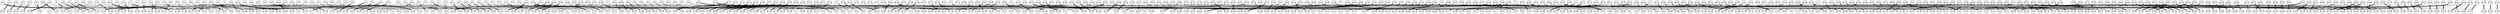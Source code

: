 // Time for parse the graph: 0.236014
// Number of varialbes:364
// Resulting graph:
// Number of variables:364
// Execution time: 0
// Return code: 0
graph ColumnSteady{
node[shape=circle,fixedsize=1]
edge[color="gray", style="setlinewidth(2)"]
	"f0"--"x11" "f0"--"x22" "f0"--"x33" "f0"--"x34" "f0"--"x36" "f0"--"x77" "f0"--"x88" 
	"f1"--"x12" "f1"--"x23" "f1"--"x37" "f1"--"x38" "f1"--"x40" "f1"--"x78" "f1"--"x89" 
	"f2"--"x13" "f2"--"x24" "f2"--"x41" "f2"--"x42" "f2"--"x44" "f2"--"x79" "f2"--"x90" 
	"f3"--"x14" "f3"--"x25" "f3"--"x45" "f3"--"x46" "f3"--"x48" "f3"--"x80" "f3"--"x91" 
	"f4"--"x15" "f4"--"x26" "f4"--"x49" "f4"--"x50" "f4"--"x52" "f4"--"x81" "f4"--"x92" 
	"f5"--"x16" "f5"--"x27" "f5"--"x53" "f5"--"x54" "f5"--"x56" "f5"--"x82" "f5"--"x93" 
	"f6"--"x17" "f6"--"x28" "f6"--"x57" "f6"--"x58" "f6"--"x60" "f6"--"x83" "f6"--"x94" 
	"f7"--"x18" "f7"--"x29" "f7"--"x61" "f7"--"x62" "f7"--"x63" "f7"--"x64" "f7"--"x95" 
	"f8"--"x19" "f8"--"x30" "f8"--"x65" "f8"--"x66" "f8"--"x68" "f8"--"x85" "f8"--"x96" 
	"f9"--"x20" "f9"--"x31" "f9"--"x69" "f9"--"x70" "f9"--"x72" "f9"--"x86" "f9"--"x97" 
	"f10"--"x21" "f10"--"x32" "f10"--"x74" "f10"--"x75" "f10"--"x76" "f10"--"x87" "f10"--"x98" 
	"f11"--"x110" "f11"--"x121" "f11"--"x132" "f11"--"x133" "f11"--"x134" "f11"--"x135" "f11"--"x187" 
	"f12"--"x111" "f12"--"x122" "f12"--"x136" "f12"--"x137" "f12"--"x138" "f12"--"x139" "f12"--"x188" 
	"f13"--"x112" "f13"--"x123" "f13"--"x140" "f13"--"x141" "f13"--"x142" "f13"--"x143" "f13"--"x189" 
	"f14"--"x113" "f14"--"x124" "f14"--"x144" "f14"--"x145" "f14"--"x146" "f14"--"x147" "f14"--"x190" 
	"f15"--"x114" "f15"--"x125" "f15"--"x148" "f15"--"x149" "f15"--"x150" "f15"--"x151" "f15"--"x191" 
	"f16"--"x115" "f16"--"x126" "f16"--"x152" "f16"--"x153" "f16"--"x154" "f16"--"x155" "f16"--"x192" 
	"f17"--"x116" "f17"--"x127" "f17"--"x156" "f17"--"x157" "f17"--"x158" "f17"--"x159" "f17"--"x193" 
	"f18"--"x117" "f18"--"x128" "f18"--"x160" "f18"--"x161" "f18"--"x162" "f18"--"x163" "f18"--"x194" 
	"f19"--"x118" "f19"--"x129" "f19"--"x164" "f19"--"x165" "f19"--"x166" "f19"--"x167" "f19"--"x195" 
	"f20"--"x119" "f20"--"x130" "f20"--"x168" "f20"--"x169" "f20"--"x170" "f20"--"x171" "f20"--"x196" 
	"f21"--"x120" "f21"--"x131" "f21"--"x172" "f21"--"x173" "f21"--"x174" "f21"--"x175" "f21"--"x197" 
	"f22"--"x33" "f22"--"x198" 
	"f23"--"x34" "f23"--"x198" 
	"f24"--"x35" "f24"--"x198" 
	"f25"--"x36" "f25"--"x198" 
	"f26"--"x11" "f26"--"x231" "f26"--"x232" "f26"--"x233" "f26"--"x234" 
	"f27"--"x0" "f27"--"x33" "f27"--"x99" "f27"--"x100" "f27"--"x132" "f27"--"x220" "f27"--"x336" "f27"--"x339" "f27"--"x355" "f27"--"x358" 
	"f28"--"x0" "f28"--"x34" "f28"--"x99" "f28"--"x133" "f28"--"x137" "f28"--"x220" "f28"--"x336" "f28"--"x340" "f28"--"x355" "f28"--"x359" 
	"f29"--"x35" "f29"--"x99" "f29"--"x100" "f29"--"x134" "f29"--"x138" "f29"--"x220" "f29"--"x336" "f29"--"x341" "f29"--"x355" "f29"--"x360" 
	"f30"--"x0" "f30"--"x36" "f30"--"x99" "f30"--"x100" "f30"--"x135" "f30"--"x220" "f30"--"x336" "f30"--"x342" "f30"--"x355" "f30"--"x361" 
	"f31"--"x0" "f31"--"x77" "f31"--"x100" "f31"--"x176" "f31"--"x177" "f31"--"x220" "f31"--"x336" "f31"--"x343" "f31"--"x355" "f31"--"x362" 
	"f32"--"x33" "f32"--"x34" "f32"--"x35" 
	"f33"--"x33" "f33"--"x34" "f33"--"x35" "f33"--"x36" "f33"--"x132" "f33"--"x133" "f33"--"x134" 
	"f34"--"x11" "f34"--"x22" "f34"--"x33" "f34"--"x34" "f34"--"x35" "f34"--"x36" 
	"f35"--"x110" "f35"--"x121" "f35"--"x132" "f35"--"x133" "f35"--"x134" "f35"--"x135" 
	"f36"--"x22" "f36"--"x33" "f36"--"x34" "f36"--"x35" "f36"--"x36" "f36"--"x110" "f36"--"x121" "f36"--"x132" "f36"--"x133" "f36"--"x134" "f36"--"x135" 
	"f37"--"x11" "f37"--"x22" "f37"--"x33" "f37"--"x34" "f37"--"x35" "f37"--"x36" "f37"--"x110" "f37"--"x121" "f37"--"x132" "f37"--"x133" "f37"--"x135" 
	"f38"--"x11" "f38"--"x22" "f38"--"x33" "f38"--"x35" "f38"--"x36" "f38"--"x110" "f38"--"x121" "f38"--"x132" "f38"--"x133" "f38"--"x134" "f38"--"x135" 
	"f39"--"x11" "f39"--"x22" "f39"--"x34" "f39"--"x35" "f39"--"x36" "f39"--"x110" "f39"--"x121" "f39"--"x132" "f39"--"x133" "f39"--"x134" "f39"--"x135" 
	"f40"--"x11" 
	"f41"--"x22" 
	
	
	"f44"--"x37" "f44"--"x199" 
	"f45"--"x38" "f45"--"x199" 
	"f46"--"x39" "f46"--"x199" 
	"f47"--"x40" "f47"--"x199" 
	"f48"--"x12" "f48"--"x235" "f48"--"x236" "f48"--"x237" "f48"--"x238" 
	"f49"--"x0" "f49"--"x1" "f49"--"x33" "f49"--"x37" "f49"--"x100" "f49"--"x101" "f49"--"x136" "f49"--"x221" "f49"--"x355" "f49"--"x358" 
	"f50"--"x0" "f50"--"x1" "f50"--"x34" "f50"--"x38" "f50"--"x100" "f50"--"x137" "f50"--"x141" "f50"--"x221" "f50"--"x355" "f50"--"x359" 
	"f51"--"x0" "f51"--"x35" "f51"--"x39" "f51"--"x100" "f51"--"x101" "f51"--"x138" "f51"--"x142" "f51"--"x221" "f51"--"x355" "f51"--"x360" 
	"f52"--"x0" "f52"--"x1" "f52"--"x36" "f52"--"x40" "f52"--"x100" "f52"--"x101" "f52"--"x139" "f52"--"x221" "f52"--"x355" "f52"--"x361" 
	"f53"--"x0" "f53"--"x1" "f53"--"x78" "f53"--"x100" "f53"--"x101" "f53"--"x177" "f53"--"x178" "f53"--"x221" "f53"--"x355" "f53"--"x362" 
	"f54"--"x37" "f54"--"x38" "f54"--"x39" 
	"f55"--"x37" "f55"--"x38" "f55"--"x39" "f55"--"x40" "f55"--"x136" "f55"--"x138" "f55"--"x139" 
	"f56"--"x12" "f56"--"x23" "f56"--"x37" "f56"--"x38" "f56"--"x39" "f56"--"x40" 
	"f57"--"x111" "f57"--"x122" "f57"--"x136" "f57"--"x137" "f57"--"x138" "f57"--"x139" 
	"f58"--"x12" "f58"--"x23" "f58"--"x37" "f58"--"x38" "f58"--"x39" "f58"--"x40" "f58"--"x111" "f58"--"x122" "f58"--"x136" "f58"--"x137" "f58"--"x139" 
	"f59"--"x12" "f59"--"x23" "f59"--"x38" "f59"--"x39" "f59"--"x40" "f59"--"x111" "f59"--"x122" "f59"--"x136" "f59"--"x137" "f59"--"x138" "f59"--"x139" 
	"f60"--"x23" "f60"--"x37" "f60"--"x38" "f60"--"x39" "f60"--"x40" "f60"--"x111" "f60"--"x122" "f60"--"x136" "f60"--"x137" "f60"--"x138" "f60"--"x139" 
	"f61"--"x12" "f61"--"x23" "f61"--"x37" "f61"--"x39" "f61"--"x40" "f61"--"x111" "f61"--"x122" "f61"--"x136" "f61"--"x137" "f61"--"x138" "f61"--"x139" 
	"f62"--"x12" 
	"f63"--"x23" 
	
	
	"f66"--"x41" "f66"--"x200" 
	"f67"--"x42" "f67"--"x200" 
	"f68"--"x43" "f68"--"x200" 
	"f69"--"x44" "f69"--"x200" 
	"f70"--"x13" "f70"--"x239" "f70"--"x240" "f70"--"x241" "f70"--"x242" 
	"f71"--"x1" "f71"--"x2" "f71"--"x37" "f71"--"x41" "f71"--"x101" "f71"--"x102" "f71"--"x140" "f71"--"x222" "f71"--"x355" "f71"--"x358" 
	"f72"--"x1" "f72"--"x2" "f72"--"x38" "f72"--"x42" "f72"--"x101" "f72"--"x141" "f72"--"x145" "f72"--"x222" "f72"--"x355" "f72"--"x359" 
	"f73"--"x1" "f73"--"x39" "f73"--"x43" "f73"--"x101" "f73"--"x102" "f73"--"x142" "f73"--"x146" "f73"--"x222" "f73"--"x355" "f73"--"x360" 
	"f74"--"x1" "f74"--"x2" "f74"--"x40" "f74"--"x44" "f74"--"x101" "f74"--"x102" "f74"--"x143" "f74"--"x222" "f74"--"x355" "f74"--"x361" 
	"f75"--"x1" "f75"--"x2" "f75"--"x79" "f75"--"x101" "f75"--"x102" "f75"--"x178" "f75"--"x179" "f75"--"x222" "f75"--"x355" "f75"--"x362" 
	"f76"--"x41" "f76"--"x42" "f76"--"x43" 
	"f77"--"x41" "f77"--"x42" "f77"--"x43" "f77"--"x44" "f77"--"x140" "f77"--"x142" "f77"--"x143" 
	"f78"--"x13" "f78"--"x24" "f78"--"x41" "f78"--"x42" "f78"--"x43" "f78"--"x44" 
	"f79"--"x112" "f79"--"x123" "f79"--"x140" "f79"--"x141" "f79"--"x142" "f79"--"x143" 
	"f80"--"x13" "f80"--"x24" "f80"--"x41" "f80"--"x42" "f80"--"x43" "f80"--"x44" "f80"--"x112" "f80"--"x123" "f80"--"x140" "f80"--"x141" "f80"--"x143" 
	"f81"--"x13" "f81"--"x24" "f81"--"x42" "f81"--"x43" "f81"--"x44" "f81"--"x112" "f81"--"x123" "f81"--"x140" "f81"--"x141" "f81"--"x142" "f81"--"x143" 
	"f82"--"x24" "f82"--"x41" "f82"--"x42" "f82"--"x43" "f82"--"x44" "f82"--"x112" "f82"--"x123" "f82"--"x140" "f82"--"x141" "f82"--"x142" "f82"--"x143" 
	"f83"--"x13" "f83"--"x24" "f83"--"x41" "f83"--"x43" "f83"--"x44" "f83"--"x112" "f83"--"x123" "f83"--"x140" "f83"--"x141" "f83"--"x142" "f83"--"x143" 
	"f84"--"x13" 
	"f85"--"x24" 
	
	
	"f88"--"x45" "f88"--"x201" 
	"f89"--"x46" "f89"--"x201" 
	"f90"--"x47" "f90"--"x201" 
	"f91"--"x48" "f91"--"x201" 
	"f92"--"x14" "f92"--"x243" "f92"--"x244" "f92"--"x245" "f92"--"x246" 
	"f93"--"x2" "f93"--"x3" "f93"--"x41" "f93"--"x45" "f93"--"x102" "f93"--"x103" "f93"--"x144" "f93"--"x223" "f93"--"x355" "f93"--"x358" 
	"f94"--"x2" "f94"--"x3" "f94"--"x42" "f94"--"x46" "f94"--"x102" "f94"--"x145" "f94"--"x149" "f94"--"x223" "f94"--"x355" "f94"--"x359" 
	"f95"--"x2" "f95"--"x43" "f95"--"x47" "f95"--"x102" "f95"--"x103" "f95"--"x146" "f95"--"x150" "f95"--"x223" "f95"--"x355" "f95"--"x360" 
	"f96"--"x2" "f96"--"x3" "f96"--"x44" "f96"--"x48" "f96"--"x102" "f96"--"x103" "f96"--"x147" "f96"--"x223" "f96"--"x355" "f96"--"x361" 
	"f97"--"x2" "f97"--"x3" "f97"--"x80" "f97"--"x102" "f97"--"x103" "f97"--"x179" "f97"--"x180" "f97"--"x223" "f97"--"x355" "f97"--"x362" 
	"f98"--"x45" "f98"--"x46" "f98"--"x47" 
	"f99"--"x45" "f99"--"x46" "f99"--"x47" "f99"--"x48" "f99"--"x144" "f99"--"x146" "f99"--"x147" 
	"f100"--"x14" "f100"--"x25" "f100"--"x45" "f100"--"x46" "f100"--"x47" "f100"--"x48" 
	"f101"--"x113" "f101"--"x124" "f101"--"x144" "f101"--"x145" "f101"--"x146" "f101"--"x147" 
	"f102"--"x14" "f102"--"x25" "f102"--"x45" "f102"--"x46" "f102"--"x47" "f102"--"x48" "f102"--"x113" "f102"--"x124" "f102"--"x144" "f102"--"x145" "f102"--"x147" 
	"f103"--"x14" "f103"--"x25" "f103"--"x46" "f103"--"x47" "f103"--"x48" "f103"--"x113" "f103"--"x124" "f103"--"x144" "f103"--"x145" "f103"--"x146" "f103"--"x147" 
	"f104"--"x25" "f104"--"x45" "f104"--"x46" "f104"--"x47" "f104"--"x48" "f104"--"x113" "f104"--"x124" "f104"--"x144" "f104"--"x145" "f104"--"x146" "f104"--"x147" 
	"f105"--"x14" "f105"--"x25" "f105"--"x45" "f105"--"x47" "f105"--"x48" "f105"--"x113" "f105"--"x124" "f105"--"x144" "f105"--"x145" "f105"--"x146" "f105"--"x147" 
	"f106"--"x14" 
	"f107"--"x25" 
	
	
	"f110"--"x49" "f110"--"x202" 
	"f111"--"x50" "f111"--"x202" 
	"f112"--"x51" "f112"--"x202" 
	"f113"--"x52" "f113"--"x202" 
	"f114"--"x15" "f114"--"x247" "f114"--"x248" "f114"--"x249" "f114"--"x250" 
	"f115"--"x3" "f115"--"x4" "f115"--"x45" "f115"--"x49" "f115"--"x103" "f115"--"x104" "f115"--"x148" "f115"--"x224" "f115"--"x346" "f115"--"x349" 
	"f116"--"x3" "f116"--"x4" "f116"--"x46" "f116"--"x50" "f116"--"x103" "f116"--"x149" "f116"--"x153" "f116"--"x224" "f116"--"x346" "f116"--"x350" 
	"f117"--"x3" "f117"--"x47" "f117"--"x51" "f117"--"x103" "f117"--"x104" "f117"--"x150" "f117"--"x154" "f117"--"x224" "f117"--"x346" "f117"--"x351" 
	"f118"--"x3" "f118"--"x4" "f118"--"x48" "f118"--"x52" "f118"--"x103" "f118"--"x104" "f118"--"x151" "f118"--"x224" "f118"--"x346" "f118"--"x352" 
	"f119"--"x3" "f119"--"x4" "f119"--"x81" "f119"--"x103" "f119"--"x104" "f119"--"x180" "f119"--"x181" "f119"--"x224" "f119"--"x346" "f119"--"x353" 
	"f120"--"x49" "f120"--"x50" "f120"--"x51" 
	"f121"--"x49" "f121"--"x50" "f121"--"x51" "f121"--"x52" "f121"--"x148" "f121"--"x150" "f121"--"x151" 
	"f122"--"x15" "f122"--"x26" "f122"--"x49" "f122"--"x50" "f122"--"x51" "f122"--"x52" 
	"f123"--"x114" "f123"--"x125" "f123"--"x148" "f123"--"x149" "f123"--"x150" "f123"--"x151" 
	"f124"--"x15" "f124"--"x26" "f124"--"x49" "f124"--"x50" "f124"--"x51" "f124"--"x52" "f124"--"x114" "f124"--"x125" "f124"--"x148" "f124"--"x149" "f124"--"x151" 
	"f125"--"x15" "f125"--"x26" "f125"--"x50" "f125"--"x51" "f125"--"x52" "f125"--"x114" "f125"--"x125" "f125"--"x148" "f125"--"x149" "f125"--"x150" "f125"--"x151" 
	"f126"--"x26" "f126"--"x49" "f126"--"x50" "f126"--"x51" "f126"--"x52" "f126"--"x114" "f126"--"x125" "f126"--"x148" "f126"--"x149" "f126"--"x150" "f126"--"x151" 
	"f127"--"x15" "f127"--"x26" "f127"--"x49" "f127"--"x51" "f127"--"x52" "f127"--"x114" "f127"--"x125" "f127"--"x148" "f127"--"x149" "f127"--"x150" "f127"--"x151" 
	"f128"--"x15" 
	"f129"--"x26" 
	
	
	"f132"--"x53" "f132"--"x203" 
	"f133"--"x54" "f133"--"x203" 
	"f134"--"x55" "f134"--"x203" 
	"f135"--"x56" "f135"--"x203" 
	"f136"--"x16" "f136"--"x251" "f136"--"x252" "f136"--"x253" "f136"--"x254" 
	"f137"--"x4" "f137"--"x5" "f137"--"x49" "f137"--"x53" "f137"--"x104" "f137"--"x105" "f137"--"x152" "f137"--"x225" "f137"--"x355" "f137"--"x358" 
	"f138"--"x4" "f138"--"x5" "f138"--"x50" "f138"--"x54" "f138"--"x104" "f138"--"x153" "f138"--"x157" "f138"--"x225" "f138"--"x355" "f138"--"x359" 
	"f139"--"x4" "f139"--"x51" "f139"--"x55" "f139"--"x104" "f139"--"x105" "f139"--"x154" "f139"--"x158" "f139"--"x225" "f139"--"x355" "f139"--"x360" 
	"f140"--"x4" "f140"--"x5" "f140"--"x52" "f140"--"x56" "f140"--"x104" "f140"--"x105" "f140"--"x155" "f140"--"x225" "f140"--"x355" "f140"--"x361" 
	"f141"--"x4" "f141"--"x5" "f141"--"x82" "f141"--"x104" "f141"--"x105" "f141"--"x181" "f141"--"x182" "f141"--"x225" "f141"--"x355" "f141"--"x362" 
	"f142"--"x53" "f142"--"x54" "f142"--"x55" 
	"f143"--"x53" "f143"--"x54" "f143"--"x55" "f143"--"x56" "f143"--"x152" "f143"--"x154" "f143"--"x155" 
	"f144"--"x16" "f144"--"x27" "f144"--"x53" "f144"--"x54" "f144"--"x55" "f144"--"x56" 
	"f145"--"x115" "f145"--"x126" "f145"--"x152" "f145"--"x153" "f145"--"x154" "f145"--"x155" 
	"f146"--"x16" "f146"--"x27" "f146"--"x53" "f146"--"x54" "f146"--"x55" "f146"--"x56" "f146"--"x115" "f146"--"x126" "f146"--"x152" "f146"--"x153" "f146"--"x155" 
	"f147"--"x16" "f147"--"x27" "f147"--"x54" "f147"--"x55" "f147"--"x56" "f147"--"x115" "f147"--"x126" "f147"--"x152" "f147"--"x153" "f147"--"x154" "f147"--"x155" 
	"f148"--"x27" "f148"--"x53" "f148"--"x54" "f148"--"x55" "f148"--"x56" "f148"--"x115" "f148"--"x126" "f148"--"x152" "f148"--"x153" "f148"--"x154" "f148"--"x155" 
	"f149"--"x16" "f149"--"x27" "f149"--"x53" "f149"--"x55" "f149"--"x56" "f149"--"x115" "f149"--"x126" "f149"--"x152" "f149"--"x153" "f149"--"x154" "f149"--"x155" 
	"f150"--"x16" 
	"f151"--"x27" 
	
	
	"f154"--"x57" "f154"--"x204" 
	"f155"--"x58" "f155"--"x204" 
	"f156"--"x59" "f156"--"x204" 
	"f157"--"x60" "f157"--"x204" 
	"f158"--"x17" "f158"--"x255" "f158"--"x256" "f158"--"x257" "f158"--"x258" 
	"f159"--"x5" "f159"--"x6" "f159"--"x53" "f159"--"x57" "f159"--"x105" "f159"--"x106" "f159"--"x156" "f159"--"x226" "f159"--"x355" "f159"--"x358" 
	"f160"--"x5" "f160"--"x6" "f160"--"x54" "f160"--"x58" "f160"--"x105" "f160"--"x157" "f160"--"x161" "f160"--"x226" "f160"--"x355" "f160"--"x359" 
	"f161"--"x5" "f161"--"x55" "f161"--"x59" "f161"--"x105" "f161"--"x106" "f161"--"x158" "f161"--"x162" "f161"--"x226" "f161"--"x355" "f161"--"x360" 
	"f162"--"x5" "f162"--"x6" "f162"--"x56" "f162"--"x60" "f162"--"x105" "f162"--"x106" "f162"--"x159" "f162"--"x226" "f162"--"x355" "f162"--"x361" 
	"f163"--"x5" "f163"--"x6" "f163"--"x83" "f163"--"x105" "f163"--"x106" "f163"--"x182" "f163"--"x183" "f163"--"x226" "f163"--"x355" "f163"--"x362" 
	"f164"--"x57" "f164"--"x58" "f164"--"x59" 
	"f165"--"x57" "f165"--"x58" "f165"--"x59" "f165"--"x60" "f165"--"x156" "f165"--"x158" "f165"--"x159" 
	"f166"--"x17" "f166"--"x28" "f166"--"x57" "f166"--"x58" "f166"--"x59" "f166"--"x60" 
	"f167"--"x116" "f167"--"x127" "f167"--"x156" "f167"--"x157" "f167"--"x158" "f167"--"x159" 
	"f168"--"x17" "f168"--"x28" "f168"--"x57" "f168"--"x58" "f168"--"x59" "f168"--"x60" "f168"--"x116" "f168"--"x127" "f168"--"x156" "f168"--"x157" "f168"--"x159" 
	"f169"--"x17" "f169"--"x28" "f169"--"x58" "f169"--"x59" "f169"--"x60" "f169"--"x116" "f169"--"x127" "f169"--"x156" "f169"--"x157" "f169"--"x158" "f169"--"x159" 
	"f170"--"x28" "f170"--"x57" "f170"--"x58" "f170"--"x59" "f170"--"x60" "f170"--"x116" "f170"--"x127" "f170"--"x156" "f170"--"x157" "f170"--"x158" "f170"--"x159" 
	"f171"--"x17" "f171"--"x28" "f171"--"x57" "f171"--"x59" "f171"--"x60" "f171"--"x116" "f171"--"x127" "f171"--"x156" "f171"--"x157" "f171"--"x158" "f171"--"x159" 
	"f172"--"x17" 
	"f173"--"x28" 
	
	
	"f176"--"x61" "f176"--"x205" 
	"f177"--"x62" "f177"--"x205" 
	"f178"--"x63" "f178"--"x205" 
	"f179"--"x64" "f179"--"x205" 
	"f180"--"x18" "f180"--"x259" "f180"--"x260" "f180"--"x261" "f180"--"x262" 
	"f181"--"x6" "f181"--"x7" "f181"--"x57" "f181"--"x61" "f181"--"x106" "f181"--"x107" "f181"--"x160" "f181"--"x227" "f181"--"x355" "f181"--"x358" 
	"f182"--"x6" "f182"--"x7" "f182"--"x58" "f182"--"x62" "f182"--"x106" "f182"--"x161" "f182"--"x165" "f182"--"x227" "f182"--"x355" "f182"--"x359" 
	"f183"--"x6" "f183"--"x59" "f183"--"x63" "f183"--"x106" "f183"--"x107" "f183"--"x162" "f183"--"x166" "f183"--"x227" "f183"--"x355" "f183"--"x360" 
	"f184"--"x6" "f184"--"x7" "f184"--"x60" "f184"--"x64" "f184"--"x106" "f184"--"x107" "f184"--"x163" "f184"--"x227" "f184"--"x355" "f184"--"x361" 
	"f185"--"x6" "f185"--"x7" "f185"--"x84" "f185"--"x106" "f185"--"x107" "f185"--"x183" "f185"--"x184" "f185"--"x227" "f185"--"x355" "f185"--"x362" 
	"f186"--"x61" "f186"--"x62" "f186"--"x63" 
	"f187"--"x61" "f187"--"x62" "f187"--"x63" "f187"--"x64" "f187"--"x160" "f187"--"x162" "f187"--"x163" 
	"f188"--"x18" "f188"--"x29" "f188"--"x61" "f188"--"x62" "f188"--"x63" "f188"--"x64" 
	"f189"--"x117" "f189"--"x128" "f189"--"x160" "f189"--"x161" "f189"--"x162" "f189"--"x163" 
	"f190"--"x18" "f190"--"x29" "f190"--"x61" "f190"--"x62" "f190"--"x63" "f190"--"x64" "f190"--"x117" "f190"--"x128" "f190"--"x160" "f190"--"x161" "f190"--"x163" 
	"f191"--"x29" "f191"--"x61" "f191"--"x62" "f191"--"x63" "f191"--"x64" "f191"--"x117" "f191"--"x128" "f191"--"x160" "f191"--"x161" "f191"--"x162" "f191"--"x163" 
	"f192"--"x18" "f192"--"x29" "f192"--"x61" "f192"--"x63" "f192"--"x64" "f192"--"x117" "f192"--"x128" "f192"--"x160" "f192"--"x161" "f192"--"x162" "f192"--"x163" 
	"f193"--"x18" "f193"--"x29" "f193"--"x61" "f193"--"x62" "f193"--"x64" "f193"--"x117" "f193"--"x128" "f193"--"x160" "f193"--"x161" "f193"--"x162" "f193"--"x163" 
	"f194"--"x18" 
	"f195"--"x29" 
	
	
	"f198"--"x65" "f198"--"x206" 
	"f199"--"x66" "f199"--"x206" 
	"f200"--"x67" "f200"--"x206" 
	"f201"--"x68" "f201"--"x206" 
	"f202"--"x19" "f202"--"x263" "f202"--"x264" "f202"--"x265" "f202"--"x266" 
	"f203"--"x7" "f203"--"x8" "f203"--"x65" "f203"--"x107" "f203"--"x108" "f203"--"x164" "f203"--"x168" "f203"--"x228" "f203"--"x355" "f203"--"x358" 
	"f204"--"x7" "f204"--"x8" "f204"--"x62" "f204"--"x66" "f204"--"x107" "f204"--"x165" "f204"--"x169" "f204"--"x228" "f204"--"x355" "f204"--"x359" 
	"f205"--"x7" "f205"--"x63" "f205"--"x67" "f205"--"x107" "f205"--"x108" "f205"--"x166" "f205"--"x170" "f205"--"x228" "f205"--"x355" "f205"--"x360" 
	"f206"--"x7" "f206"--"x8" "f206"--"x64" "f206"--"x68" "f206"--"x107" "f206"--"x108" "f206"--"x167" "f206"--"x228" "f206"--"x355" "f206"--"x361" 
	"f207"--"x7" "f207"--"x8" "f207"--"x84" "f207"--"x107" "f207"--"x108" "f207"--"x184" "f207"--"x185" "f207"--"x228" "f207"--"x355" "f207"--"x362" 
	"f208"--"x65" "f208"--"x66" "f208"--"x67" 
	"f209"--"x65" "f209"--"x66" "f209"--"x67" "f209"--"x68" "f209"--"x164" "f209"--"x166" "f209"--"x167" 
	"f210"--"x19" "f210"--"x30" "f210"--"x65" "f210"--"x66" "f210"--"x67" "f210"--"x68" 
	"f211"--"x118" "f211"--"x129" "f211"--"x164" "f211"--"x165" "f211"--"x166" "f211"--"x167" 
	"f212"--"x19" "f212"--"x30" "f212"--"x65" "f212"--"x66" "f212"--"x67" "f212"--"x68" "f212"--"x118" "f212"--"x129" "f212"--"x164" "f212"--"x165" "f212"--"x167" 
	"f213"--"x19" "f213"--"x30" "f213"--"x66" "f213"--"x67" "f213"--"x68" "f213"--"x118" "f213"--"x129" "f213"--"x164" "f213"--"x165" "f213"--"x166" "f213"--"x167" 
	"f214"--"x30" "f214"--"x65" "f214"--"x66" "f214"--"x67" "f214"--"x68" "f214"--"x118" "f214"--"x129" "f214"--"x164" "f214"--"x165" "f214"--"x166" "f214"--"x167" 
	"f215"--"x19" "f215"--"x30" "f215"--"x65" "f215"--"x67" "f215"--"x68" "f215"--"x118" "f215"--"x129" "f215"--"x164" "f215"--"x165" "f215"--"x166" "f215"--"x167" 
	"f216"--"x19" 
	"f217"--"x30" 
	
	
	"f220"--"x69" "f220"--"x207" 
	"f221"--"x70" "f221"--"x207" 
	"f222"--"x71" "f222"--"x207" 
	"f223"--"x72" "f223"--"x207" 
	"f224"--"x20" "f224"--"x267" "f224"--"x268" "f224"--"x269" "f224"--"x270" 
	"f225"--"x8" "f225"--"x9" "f225"--"x65" "f225"--"x69" "f225"--"x108" "f225"--"x109" "f225"--"x168" "f225"--"x229" "f225"--"x355" "f225"--"x358" 
	"f226"--"x8" "f226"--"x9" "f226"--"x66" "f226"--"x70" "f226"--"x108" "f226"--"x109" "f226"--"x169" "f226"--"x229" "f226"--"x355" "f226"--"x359" 
	"f227"--"x8" "f227"--"x67" "f227"--"x71" "f227"--"x108" "f227"--"x109" "f227"--"x170" "f227"--"x174" "f227"--"x229" "f227"--"x355" "f227"--"x360" 
	"f228"--"x8" "f228"--"x9" "f228"--"x68" "f228"--"x72" "f228"--"x108" "f228"--"x171" "f228"--"x175" "f228"--"x229" "f228"--"x355" "f228"--"x361" 
	"f229"--"x8" "f229"--"x9" "f229"--"x85" "f229"--"x108" "f229"--"x109" "f229"--"x185" "f229"--"x186" "f229"--"x229" "f229"--"x355" "f229"--"x362" 
	"f230"--"x69" "f230"--"x70" "f230"--"x71" 
	"f231"--"x69" "f231"--"x70" "f231"--"x71" "f231"--"x72" "f231"--"x168" "f231"--"x170" "f231"--"x171" 
	"f232"--"x20" "f232"--"x31" "f232"--"x69" "f232"--"x70" "f232"--"x71" "f232"--"x72" 
	"f233"--"x119" "f233"--"x130" "f233"--"x168" "f233"--"x169" "f233"--"x170" "f233"--"x171" 
	"f234"--"x20" "f234"--"x31" "f234"--"x69" "f234"--"x70" "f234"--"x71" "f234"--"x72" "f234"--"x119" "f234"--"x130" "f234"--"x168" "f234"--"x169" "f234"--"x171" 
	"f235"--"x20" "f235"--"x31" "f235"--"x70" "f235"--"x71" "f235"--"x72" "f235"--"x119" "f235"--"x130" "f235"--"x168" "f235"--"x169" "f235"--"x170" "f235"--"x171" 
	"f236"--"x20" "f236"--"x31" "f236"--"x69" "f236"--"x70" "f236"--"x71" "f236"--"x72" "f236"--"x119" "f236"--"x130" "f236"--"x169" "f236"--"x170" "f236"--"x171" 
	"f237"--"x31" "f237"--"x69" "f237"--"x70" "f237"--"x71" "f237"--"x72" "f237"--"x119" "f237"--"x130" "f237"--"x168" "f237"--"x169" "f237"--"x170" "f237"--"x171" 
	"f238"--"x20" 
	"f239"--"x31" 
	
	
	"f242"--"x73" "f242"--"x208" 
	"f243"--"x74" "f243"--"x208" 
	"f244"--"x75" "f244"--"x208" 
	"f245"--"x76" "f245"--"x208" 
	"f246"--"x21" "f246"--"x271" "f246"--"x272" "f246"--"x273" "f246"--"x274" 
	"f247"--"x9" "f247"--"x69" "f247"--"x73" "f247"--"x109" "f247"--"x172" "f247"--"x230" "f247"--"x310" "f247"--"x313" "f247"--"x355" "f247"--"x358" 
	"f248"--"x9" "f248"--"x10" "f248"--"x74" "f248"--"x109" "f248"--"x173" "f248"--"x230" "f248"--"x310" "f248"--"x314" "f248"--"x355" "f248"--"x359" 
	"f249"--"x9" "f249"--"x10" "f249"--"x71" "f249"--"x75" "f249"--"x109" "f249"--"x174" "f249"--"x230" "f249"--"x310" "f249"--"x355" "f249"--"x360" 
	"f250"--"x9" "f250"--"x10" "f250"--"x72" "f250"--"x76" "f250"--"x109" "f250"--"x175" "f250"--"x230" "f250"--"x316" "f250"--"x355" "f250"--"x361" 
	"f251"--"x9" "f251"--"x10" "f251"--"x86" "f251"--"x109" "f251"--"x186" "f251"--"x230" "f251"--"x310" "f251"--"x317" "f251"--"x355" "f251"--"x362" 
	"f252"--"x73" "f252"--"x74" "f252"--"x75" 
	"f253"--"x73" "f253"--"x75" "f253"--"x76" "f253"--"x172" "f253"--"x173" "f253"--"x174" "f253"--"x175" 
	"f254"--"x21" "f254"--"x32" "f254"--"x73" "f254"--"x74" "f254"--"x75" "f254"--"x76" 
	"f255"--"x120" "f255"--"x131" "f255"--"x172" "f255"--"x173" "f255"--"x174" "f255"--"x175" 
	"f256"--"x21" "f256"--"x32" "f256"--"x73" "f256"--"x74" "f256"--"x75" "f256"--"x76" "f256"--"x120" "f256"--"x131" "f256"--"x172" "f256"--"x173" "f256"--"x174" 
	"f257"--"x32" "f257"--"x73" "f257"--"x74" "f257"--"x75" "f257"--"x76" "f257"--"x120" "f257"--"x131" "f257"--"x172" "f257"--"x173" "f257"--"x174" "f257"--"x175" 
	"f258"--"x21" "f258"--"x32" "f258"--"x73" "f258"--"x74" "f258"--"x75" "f258"--"x76" "f258"--"x120" "f258"--"x131" "f258"--"x172" "f258"--"x173" "f258"--"x175" 
	"f259"--"x21" "f259"--"x32" "f259"--"x73" "f259"--"x74" "f259"--"x76" "f259"--"x120" "f259"--"x131" "f259"--"x172" "f259"--"x173" "f259"--"x174" "f259"--"x175" 
	"f260"--"x21" 
	"f261"--"x32" 
	
	
	"f264"--"x276" "f264"--"x277" "f264"--"x278" "f264"--"x279" "f264"--"x280" "f264"--"x281" "f264"--"x283" 
	"f265"--"x285" "f265"--"x286" "f265"--"x287" "f265"--"x288" "f265"--"x289" "f265"--"x290" "f265"--"x292" 
	"f266"--"x278" "f266"--"x297" 
	"f267"--"x279" "f267"--"x293" 
	"f268"--"x280" "f268"--"x293" 
	"f269"--"x281" "f269"--"x293" 
	
	"f271"--"x99" "f271"--"x275" "f271"--"x278" "f271"--"x284" "f271"--"x287" "f271"--"x296" 
	"f272"--"x99" "f272"--"x275" "f272"--"x279" "f272"--"x284" "f272"--"x288" "f272"--"x296" 
	"f273"--"x99" "f273"--"x134" "f273"--"x275" "f273"--"x280" "f273"--"x284" "f273"--"x296" 
	"f274"--"x99" "f274"--"x135" "f274"--"x275" "f274"--"x281" "f274"--"x284" "f274"--"x296" 
	"f275"--"x99" "f275"--"x176" "f275"--"x275" "f275"--"x282" "f275"--"x284" "f275"--"x291" "f275"--"x296" 
	"f276"--"x278" "f276"--"x279" "f276"--"x280" 
	"f277"--"x278" "f277"--"x279" "f277"--"x280" "f277"--"x281" "f277"--"x288" "f277"--"x289" "f277"--"x290" 
	"f278"--"x276" "f278"--"x277" "f278"--"x278" "f278"--"x279" "f278"--"x281" "f278"--"x293" 
	"f279"--"x285" "f279"--"x286" "f279"--"x287" "f279"--"x288" "f279"--"x289" "f279"--"x290" 
	"f280"--"x276" "f280"--"x277" "f280"--"x278" "f280"--"x279" "f280"--"x280" "f280"--"x281" "f280"--"x285" "f280"--"x286" "f280"--"x287" "f280"--"x289" "f280"--"x290" 
	"f281"--"x276" "f281"--"x277" "f281"--"x278" "f281"--"x280" "f281"--"x281" "f281"--"x285" "f281"--"x286" "f281"--"x287" "f281"--"x288" "f281"--"x289" "f281"--"x290" 
	"f282"--"x276" "f282"--"x277" "f282"--"x279" "f282"--"x280" "f282"--"x281" "f282"--"x285" "f282"--"x286" "f282"--"x287" "f282"--"x288" "f282"--"x289" "f282"--"x290" 
	"f283"--"x276" "f283"--"x278" "f283"--"x279" "f283"--"x280" "f283"--"x281" "f283"--"x285" "f283"--"x286" "f283"--"x287" "f283"--"x288" "f283"--"x289" "f283"--"x290" 
	"f284"--"x276" 
	"f285"--"x277" 
	
	
	"f288"--"x302" "f288"--"x303" "f288"--"x304" "f288"--"x305" "f288"--"x306" "f288"--"x307" "f288"--"x309" 
	"f289"--"x311" "f289"--"x312" "f289"--"x313" "f289"--"x314" "f289"--"x315" "f289"--"x316" "f289"--"x318" 
	"f290"--"x304" "f290"--"x320" 
	"f291"--"x305" "f291"--"x320" 
	"f292"--"x306" "f292"--"x320" 
	"f293"--"x307" "f293"--"x320" 
	"f294"--"x302" "f294"--"x323" "f294"--"x324" "f294"--"x325" "f294"--"x326" 
	"f295"--"x10" "f295"--"x73" "f295"--"x301" "f295"--"x310" "f295"--"x313" "f295"--"x322" "f295"--"x355" "f295"--"x358" 
	"f296"--"x10" "f296"--"x74" "f296"--"x301" "f296"--"x310" "f296"--"x314" "f296"--"x322" "f296"--"x355" "f296"--"x359" 
	"f297"--"x10" "f297"--"x75" "f297"--"x306" "f297"--"x310" "f297"--"x315" "f297"--"x322" "f297"--"x355" "f297"--"x360" 
	"f298"--"x10" "f298"--"x76" "f298"--"x301" "f298"--"x307" "f298"--"x310" "f298"--"x322" "f298"--"x355" "f298"--"x361" 
	"f299"--"x10" "f299"--"x87" "f299"--"x301" "f299"--"x308" "f299"--"x310" "f299"--"x317" "f299"--"x322" "f299"--"x355" "f299"--"x362" 
	"f300"--"x304" "f300"--"x305" "f300"--"x306" 
	"f301"--"x304" "f301"--"x305" "f301"--"x306" "f301"--"x307" "f301"--"x314" "f301"--"x315" "f301"--"x316" 
	"f302"--"x302" "f302"--"x303" "f302"--"x304" "f302"--"x305" "f302"--"x306" "f302"--"x307" 
	"f303"--"x311" "f303"--"x312" "f303"--"x313" "f303"--"x314" "f303"--"x315" "f303"--"x316" 
	"f304"--"x302" "f304"--"x303" "f304"--"x304" "f304"--"x305" "f304"--"x306" "f304"--"x307" "f304"--"x311" "f304"--"x312" "f304"--"x313" "f304"--"x315" "f304"--"x316" 
	"f305"--"x302" "f305"--"x303" "f305"--"x304" "f305"--"x305" "f305"--"x307" "f305"--"x311" "f305"--"x312" "f305"--"x313" "f305"--"x314" "f305"--"x315" "f305"--"x316" 
	"f306"--"x303" "f306"--"x304" "f306"--"x305" "f306"--"x306" "f306"--"x307" "f306"--"x311" "f306"--"x312" "f306"--"x313" "f306"--"x314" "f306"--"x315" "f306"--"x316" 
	"f307"--"x302" "f307"--"x304" "f307"--"x305" "f307"--"x306" "f307"--"x307" "f307"--"x311" "f307"--"x312" "f307"--"x313" "f307"--"x314" "f307"--"x315" "f307"--"x316" 
	"f308"--"x303" 
	"f309"--"x302" 
	
	
	"f312"--"x275" "f312"--"x327" 
	"f313"--"x327" "f313"--"x336" 
	"f314"--"x278" 
	"f315"--"x279" 
	"f316"--"x280" 
	"f317"--"x281" 
	"f318"--"x278" 
	"f319"--"x279" 
	"f320"--"x280" 
	"f321"--"x281" 
	"f322"--"x277" 
	"f323"--"x277" 
	"f324"--"x282" 
	"f325"--"x282" 
	"f326"--"x276" 
	"f327"--"x276" 
	"f328"--"x283" 
	"f329"--"x283" 
	"f330"--"x22" 
	"f331"--"x23" 
	"f332"--"x24" 
	"f333"--"x25" 
	"f334"--"x26" 
	"f335"--"x27" 
	"f336"--"x28" 
	"f337"--"x29" 
	"f338"--"x30" 
	"f339"--"x31" 
	"f340"--"x347" "f340"--"x348" "f340"--"x349" "f340"--"x350" "f340"--"x351" "f340"--"x352" "f340"--"x354" 
	"f341"--"x347" "f341"--"x348" "f341"--"x349" "f341"--"x350" "f341"--"x351" "f341"--"x352" 
	
	
	
	
	
	
	
	
	
	
	
	
	
	
	
	
	
	
	
	
	
	"f363"--"x311" 
edge[color="black", style="setlinewidth(4)"]
	"f0"--"x35"
	"f1"--"x39"
	"f2"--"x43"
	"f3"--"x47"
	"f4"--"x51"
	"f5"--"x55"
	"f6"--"x59"
	"f7"--"x84"
	"f8"--"x67"
	"f9"--"x71"
	"f10"--"x73"
	"f11"--"x176"
	"f12"--"x177"
	"f13"--"x178"
	"f14"--"x179"
	"f15"--"x180"
	"f16"--"x181"
	"f17"--"x182"
	"f18"--"x183"
	"f19"--"x184"
	"f20"--"x185"
	"f21"--"x186"
	"f22"--"x231"
	"f23"--"x232"
	"f24"--"x233"
	"f25"--"x234"
	"f26"--"x220"
	"f27"--"x136"
	"f28"--"x100"
	"f29"--"x0"
	"f30"--"x139"
	"f31"--"x99"
	"f32"--"x36"
	"f33"--"x135"
	"f34"--"x198"
	"f35"--"x209"
	"f36"--"x11"
	"f37"--"x134"
	"f38"--"x34"
	"f39"--"x33"
	"f40"--"x110"
	"f41"--"x121"
	"f42"--"x187"
	"f43"--"x88"
	"f44"--"x235"
	"f45"--"x236"
	"f46"--"x237"
	"f47"--"x238"
	"f48"--"x221"
	"f49"--"x140"
	"f50"--"x101"
	"f51"--"x1"
	"f52"--"x143"
	"f53"--"x77"
	"f54"--"x40"
	"f55"--"x137"
	"f56"--"x199"
	"f57"--"x210"
	"f58"--"x138"
	"f59"--"x37"
	"f60"--"x12"
	"f61"--"x38"
	"f62"--"x111"
	"f63"--"x122"
	"f64"--"x188"
	"f65"--"x89"
	"f66"--"x239"
	"f67"--"x240"
	"f68"--"x241"
	"f69"--"x242"
	"f70"--"x222"
	"f71"--"x144"
	"f72"--"x102"
	"f73"--"x2"
	"f74"--"x147"
	"f75"--"x78"
	"f76"--"x44"
	"f77"--"x141"
	"f78"--"x200"
	"f79"--"x211"
	"f80"--"x142"
	"f81"--"x41"
	"f82"--"x13"
	"f83"--"x42"
	"f84"--"x112"
	"f85"--"x123"
	"f86"--"x189"
	"f87"--"x90"
	"f88"--"x243"
	"f89"--"x244"
	"f90"--"x245"
	"f91"--"x246"
	"f92"--"x223"
	"f93"--"x148"
	"f94"--"x103"
	"f95"--"x3"
	"f96"--"x151"
	"f97"--"x79"
	"f98"--"x48"
	"f99"--"x145"
	"f100"--"x201"
	"f101"--"x212"
	"f102"--"x146"
	"f103"--"x45"
	"f104"--"x14"
	"f105"--"x46"
	"f106"--"x113"
	"f107"--"x124"
	"f108"--"x190"
	"f109"--"x91"
	"f110"--"x247"
	"f111"--"x248"
	"f112"--"x249"
	"f113"--"x250"
	"f114"--"x224"
	"f115"--"x152"
	"f116"--"x104"
	"f117"--"x4"
	"f118"--"x155"
	"f119"--"x80"
	"f120"--"x52"
	"f121"--"x149"
	"f122"--"x202"
	"f123"--"x213"
	"f124"--"x150"
	"f125"--"x49"
	"f126"--"x15"
	"f127"--"x50"
	"f128"--"x114"
	"f129"--"x125"
	"f130"--"x191"
	"f131"--"x92"
	"f132"--"x251"
	"f133"--"x252"
	"f134"--"x253"
	"f135"--"x254"
	"f136"--"x225"
	"f137"--"x156"
	"f138"--"x105"
	"f139"--"x5"
	"f140"--"x159"
	"f141"--"x81"
	"f142"--"x56"
	"f143"--"x153"
	"f144"--"x203"
	"f145"--"x214"
	"f146"--"x154"
	"f147"--"x53"
	"f148"--"x16"
	"f149"--"x54"
	"f150"--"x115"
	"f151"--"x126"
	"f152"--"x192"
	"f153"--"x93"
	"f154"--"x255"
	"f155"--"x256"
	"f156"--"x257"
	"f157"--"x258"
	"f158"--"x226"
	"f159"--"x160"
	"f160"--"x106"
	"f161"--"x6"
	"f162"--"x163"
	"f163"--"x82"
	"f164"--"x60"
	"f165"--"x157"
	"f166"--"x204"
	"f167"--"x215"
	"f168"--"x158"
	"f169"--"x57"
	"f170"--"x17"
	"f171"--"x58"
	"f172"--"x116"
	"f173"--"x127"
	"f174"--"x193"
	"f175"--"x94"
	"f176"--"x259"
	"f177"--"x260"
	"f178"--"x261"
	"f179"--"x262"
	"f180"--"x227"
	"f181"--"x164"
	"f182"--"x107"
	"f183"--"x7"
	"f184"--"x167"
	"f185"--"x83"
	"f186"--"x64"
	"f187"--"x161"
	"f188"--"x205"
	"f189"--"x216"
	"f190"--"x162"
	"f191"--"x18"
	"f192"--"x62"
	"f193"--"x63"
	"f194"--"x117"
	"f195"--"x128"
	"f196"--"x194"
	"f197"--"x95"
	"f198"--"x263"
	"f199"--"x264"
	"f200"--"x265"
	"f201"--"x266"
	"f202"--"x228"
	"f203"--"x61"
	"f204"--"x108"
	"f205"--"x8"
	"f206"--"x171"
	"f207"--"x85"
	"f208"--"x68"
	"f209"--"x165"
	"f210"--"x206"
	"f211"--"x217"
	"f212"--"x166"
	"f213"--"x65"
	"f214"--"x19"
	"f215"--"x66"
	"f216"--"x118"
	"f217"--"x129"
	"f218"--"x195"
	"f219"--"x96"
	"f220"--"x267"
	"f221"--"x268"
	"f222"--"x269"
	"f223"--"x270"
	"f224"--"x229"
	"f225"--"x172"
	"f226"--"x173"
	"f227"--"x9"
	"f228"--"x109"
	"f229"--"x86"
	"f230"--"x72"
	"f231"--"x169"
	"f232"--"x207"
	"f233"--"x218"
	"f234"--"x170"
	"f235"--"x69"
	"f236"--"x168"
	"f237"--"x20"
	"f238"--"x119"
	"f239"--"x130"
	"f240"--"x196"
	"f241"--"x97"
	"f242"--"x271"
	"f243"--"x272"
	"f244"--"x273"
	"f245"--"x274"
	"f246"--"x230"
	"f247"--"x10"
	"f248"--"x70"
	"f249"--"x315"
	"f250"--"x310"
	"f251"--"x87"
	"f252"--"x76"
	"f253"--"x74"
	"f254"--"x208"
	"f255"--"x219"
	"f256"--"x175"
	"f257"--"x21"
	"f258"--"x174"
	"f259"--"x75"
	"f260"--"x120"
	"f261"--"x131"
	"f262"--"x197"
	"f263"--"x98"
	"f264"--"x282"
	"f265"--"x291"
	"f266"--"x293"
	"f267"--"x298"
	"f268"--"x299"
	"f269"--"x300"
	"f270"--"x296"
	"f271"--"x132"
	"f272"--"x133"
	"f273"--"x289"
	"f274"--"x290"
	"f275"--"x295"
	"f276"--"x281"
	"f277"--"x287"
	"f278"--"x280"
	"f279"--"x294"
	"f280"--"x288"
	"f281"--"x279"
	"f282"--"x278"
	"f283"--"x277"
	"f284"--"x285"
	"f285"--"x286"
	"f286"--"x283"
	"f287"--"x292"
	"f288"--"x308"
	"f289"--"x317"
	"f290"--"x323"
	"f291"--"x324"
	"f292"--"x325"
	"f293"--"x326"
	"f294"--"x322"
	"f295"--"x304"
	"f296"--"x305"
	"f297"--"x301"
	"f298"--"x316"
	"f299"--"x319"
	"f300"--"x307"
	"f301"--"x313"
	"f302"--"x320"
	"f303"--"x321"
	"f304"--"x314"
	"f305"--"x306"
	"f306"--"x302"
	"f307"--"x303"
	"f308"--"x312"
	"f309"--"x311"
	"f310"--"x318"
	"f311"--"x309"
	"f312"--"x345"
	"f313"--"x275"
	"f314"--"x330"
	"f315"--"x331"
	"f316"--"x332"
	"f317"--"x333"
	"f318"--"x339"
	"f319"--"x340"
	"f320"--"x341"
	"f321"--"x342"
	"f322"--"x329"
	"f323"--"x338"
	"f324"--"x334"
	"f325"--"x343"
	"f326"--"x328"
	"f327"--"x337"
	"f328"--"x335"
	"f329"--"x344"
	"f330"--"x23"
	"f331"--"x24"
	"f332"--"x25"
	"f333"--"x26"
	"f334"--"x27"
	"f335"--"x28"
	"f336"--"x29"
	"f337"--"x30"
	"f338"--"x31"
	"f339"--"x32"
	"f340"--"x353"
	"f341"--"x354"
	"f342"--"x346"
	"f343"--"x347"
	"f344"--"x348"
	"f345"--"x349"
	"f346"--"x350"
	"f347"--"x351"
	"f348"--"x352"
	"f349"--"x355"
	"f350"--"x356"
	"f351"--"x357"
	"f352"--"x358"
	"f353"--"x359"
	"f354"--"x360"
	"f355"--"x361"
	"f356"--"x363"
	"f357"--"x362"
	"f358"--"x22"
	"f359"--"x336"
	"f360"--"x327"
	"f361"--"x284"
	"f362"--"x276"
}

